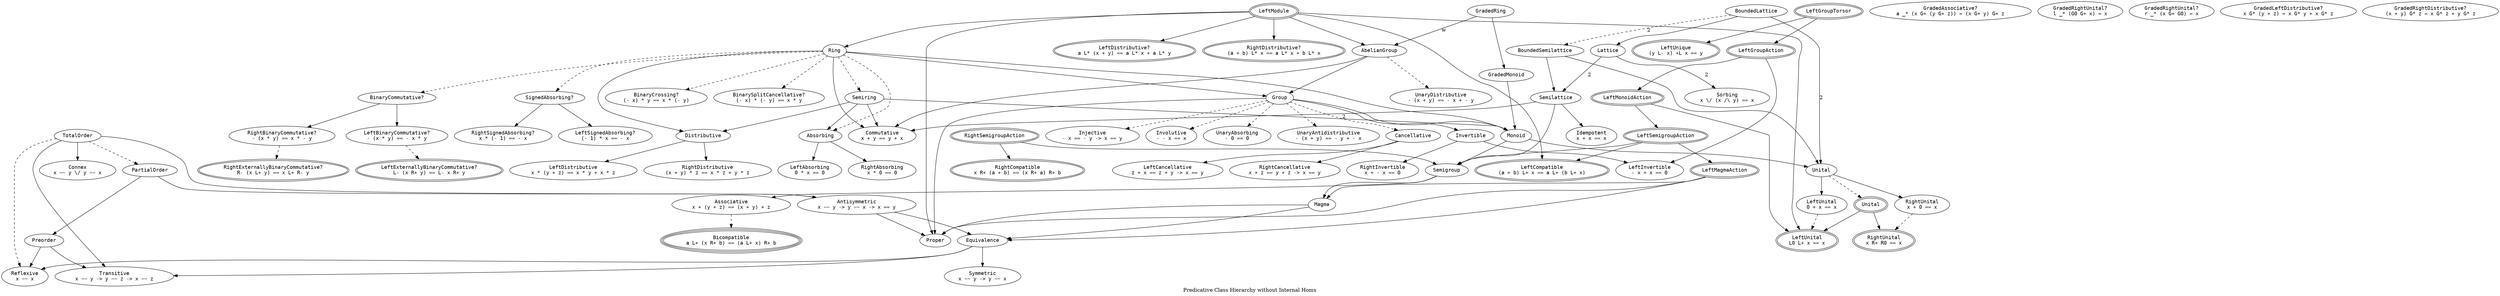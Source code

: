 digraph Is {
  label = "Predicative Class Hierarchy without Internal Homs"

  node [fontname = monospace]

  Proper [label = "Proper"]
  Connex [label = "Connex\nx ~~ y \\/ y ~~ x"]
  Refl [label = "Reflexive\nx ~~ x"]
  Antisym [label = "Antisymmetric\nx ~~ y -> y ~~ x -> x == y"]
  Sym [label = "Symmetric\nx ~~ y -> y ~~ x"]
  Trans [label = "Transitive\nx ~~ y -> y ~~ z -> x ~~ z"]

  subgraph ThreeSort {
    label = "ThreeSortedly"

    node [peripheries = 3]

    Bicompat [label = "Bicompatible\na L+ (x R+ b) == (a L+ x) R+ b"]
  }

  subgraph TwoSort {
    label = "TwoSortedly"

    node [peripheries = 2]

    LMod [label = "LeftModule"]
    LCompat [label = "LeftCompatible\n(a + b) L+ x == a L+ (b L+ x)"]
    LExtBinComm [label = "LeftExternallyBinaryCommutative?\nL- (x R+ y) == L- x R+ y"]
    LSgrpAct [label = "LeftSemigroupAction"]
    LMagAct [label = "LeftMagmaAction"]
    LGrpAct [label = "LeftGroupAction"]
    LMonAct [label = "LeftMonoidAction"]
    LGrpTor [label = "LeftGroupTorsor"]
    LUniq [label = "LeftUnique\n(y L- x) +L x == y"]
    TwoLUnl [label = "LeftUnital\nL0 L+ x == x"]
    RCompat [label = "RightCompatible\nx R+ (a + b) == (x R+ a) R+ b"]
    RExtBinComm [label = "RightExternallyBinaryCommutative?\nR- (x L+ y) == x L+ R- y"]
    RSgrpAct [label = "RightSemigroupAction"]
    TwoRUnl [label = "RightUnital\nx R+ R0 == x"]
    TwoUnl [label = "Unital"]
    TwoLDistr [label = "LeftDistributive?\na L* (x + y) == a L* x + a L* y"]
    TwoRDistr [label = "RightDistributive?\n(a + b) L* x == a L* x + b L* x"]
  }

  subgraph OneSort {
    label = "OneSortedly"

    GrdAssoc [label = "GradedAssociative?\na _* (x G+ (y G+ z)) = (x G+ y) G+ z"]
    GrdLUnl [label = "GradedRightUnital?\nl _* (G0 G+ x) = x"]
    GrdRUnl [label = "GradedRightUnital?\nr _* (x G+ G0) = x"]
    GrdLDistr [label = "GradedLeftDistributive?\nx G* (y + z) = x G* y + x G* z"]
    GrdRDistr [label = "GradedRightDistributive?\n(x + y) G* z = x G* z + y G* z"]

    AbGrp [label = "AbelianGroup"]
    Absorb [label = "Absorbing"]
    Assoc [label = "Associative\nx + (y + z) == (x + y) + z"]
    BinCrs [label = "BinaryCrossing?\n(- x) * y == x * (- y)"]
    BinSptCancel [label = "BinarySplitCancellative?\n(- x) * (- y) == x * y"]
    BinComm [label = "BinaryCommutative?"]
    Cancel [label = "Cancellative"]
    Comm [label = "Commutative\nx + y == y + x"]
    Distr [label = "Distributive"]
    Eq [label = "Equivalence"]
    Grp [label = "Group"]
    GrdRing [label = "GradedRing"]
    GrdMon [label = "GradedMonoid"]
    Inj [label = "Injective\n- x == - y -> x == y"]
    Inv [label = "Invertible"]
    Invol [label = "Involutive\n- - x == x"]
    LAbsorb [label = "LeftAbsorbing\n0 * x == 0"]
    SgnAbsorb [label = "SignedAbsorbing?"]
    LSgnAbsorb [label = "LeftSignedAbsorbing?\n(- 1) * x == - x"]
    RSgnAbsorb [label = "RightSignedAbsorbing?\nx * (- 1) == - x"]
    LBinComm [label = "LeftBinaryCommutative?\n- (x * y) == - x * y"]
    LCancel [label = "LeftCancellative\nz + x == z + y -> x == y"]
    LDistr [label = "LeftDistributive\nx * (y + z) == x * y + x * z"]
    LInv [label = "LeftInvertible\n- x + x == 0"]
    LUnl [label = "LeftUnital\n0 + x == x"]
    Mag [label = "Magma"]
    Mon [label = "Monoid"]
    RAbsorb [label = "RightAbsorbing\nx * 0 == 0"]
    RBinComm [label = "RightBinaryCommutative?\n- (x * y) == x * - y"]
    RCancel [label = "RightCancellative\nx + z == y + z -> x == y"]
    RDistr [label = "RightDistributive\n(x + y) * z == x * z + y * z"]
    RInv [label = "RightInvertible\nx + - x == 0"]
    RUnl [label = "RightUnital\nx + 0 == x"]
    Ring [label = "Ring"]
    Sgrp [label = "Semigroup"]
    Sring [label = "Semiring"]
    UnAbsorb [label = "UnaryAbsorbing\n- 0 == 0"]
    UnAntidistr [label = "UnaryAntidistributive\n- (x + y) == - y + - x"]
    UnDistr [label = "UnaryDistributive\n- (x + y) == - x + - y"]
    Unl [label = "Unital"]

    PartOrd [label = "PartialOrder"]
    Preord [label = "Preorder"]
    TotOrd [label = "TotalOrder"]
    BndLat [label = "BoundedLattice"]
    BndSlat [label = "BoundedSemilattice"]
    Idem [label = "Idempotent\nx + x == x"]
    Lat [label = "Lattice"]
    Slat [label = "Semilattice"]
    Sorb [label = "Sorbing\nx \\/ (x /\\ y) == x"]
  }

  edge [style = solid]

  AbGrp -> Grp
  AbGrp -> Comm
  Absorb -> LAbsorb
  Absorb -> RAbsorb
  BinComm -> LBinComm
  BinComm -> RBinComm
  Cancel -> LCancel
  Cancel -> RCancel
  Distr -> LDistr
  Distr -> RDistr
  Eq -> Refl
  Eq -> Sym
  Eq -> Trans
  Grp -> Inv
  Grp -> Mon
  Grp -> Proper
  Inv -> LInv
  Inv -> RInv
  LSgrpAct -> LCompat
  LSgrpAct -> Sgrp
  Mag -> Eq
  Mag -> Proper
  Mon -> Sgrp
  Mon -> Unl
  RSgrpAct -> RCompat
  RSgrpAct -> Sgrp
  Sgrp -> Assoc
  Sgrp -> Mag
  SgnAbsorb -> LSgnAbsorb
  SgnAbsorb -> RSgnAbsorb
  Unl -> LUnl
  Unl -> RUnl
  TwoUnl -> TwoLUnl
  TwoUnl -> TwoRUnl

  LGrpAct -> LInv
  LGrpAct -> LMonAct
  LGrpTor -> LGrpAct
  LGrpTor -> LUniq
  LMagAct -> Eq
  LMagAct -> Mag
  LMagAct -> Proper
  LMonAct -> LSgrpAct
  LMonAct -> TwoLUnl
  LSgrpAct -> LMagAct

  Sring -> Absorb
  Ring -> Comm
  Sring -> Comm
  Ring -> Distr
  Sring -> Distr
  Ring -> Grp
  Ring -> Mon
  Sring -> Mon [label = "2"]

  Antisym -> Eq
  Antisym -> Proper
  TotOrd -> Antisym
  TotOrd -> Connex
  TotOrd -> Trans
  PartOrd -> Antisym
  PartOrd -> Preord
  Preord -> Refl
  Preord -> Trans

  Lat -> Slat [label = "2"]
  Lat -> Sorb [label = "2"]
  Slat -> Comm
  Slat -> Idem
  Slat -> Sgrp
  BndSlat -> Slat
  BndSlat -> Unl
  BndLat -> Lat
  BndLat -> Unl [label = "2"]

  LMod -> Ring
  LMod -> TwoRDistr
  LMod -> LCompat
  LMod -> AbGrp
  LMod -> TwoLDistr
  LMod -> TwoLUnl
  LMod -> Proper

  GrdMon -> Mon
  GrdRing -> GrdMon
  GrdRing -> AbGrp [label = "w"]

  edge [style = dashed]

  TotOrd -> Refl
  TotOrd -> PartOrd

  Assoc -> Bicompat
  Grp -> UnAbsorb
  Grp -> UnAntidistr
  Grp -> Cancel
  Grp -> Inj
  Grp -> Invol
  LBinComm -> LExtBinComm
  LUnl -> TwoLUnl
  RBinComm -> RExtBinComm
  RUnl -> TwoRUnl
  Unl -> TwoUnl

  AbGrp -> UnDistr

  Ring -> Absorb
  Ring -> BinComm
  Ring -> Sring
  Ring -> SgnAbsorb
  Ring -> BinCrs
  Ring -> BinSptCancel

  BndLat -> BndSlat [label = "2"]
}
